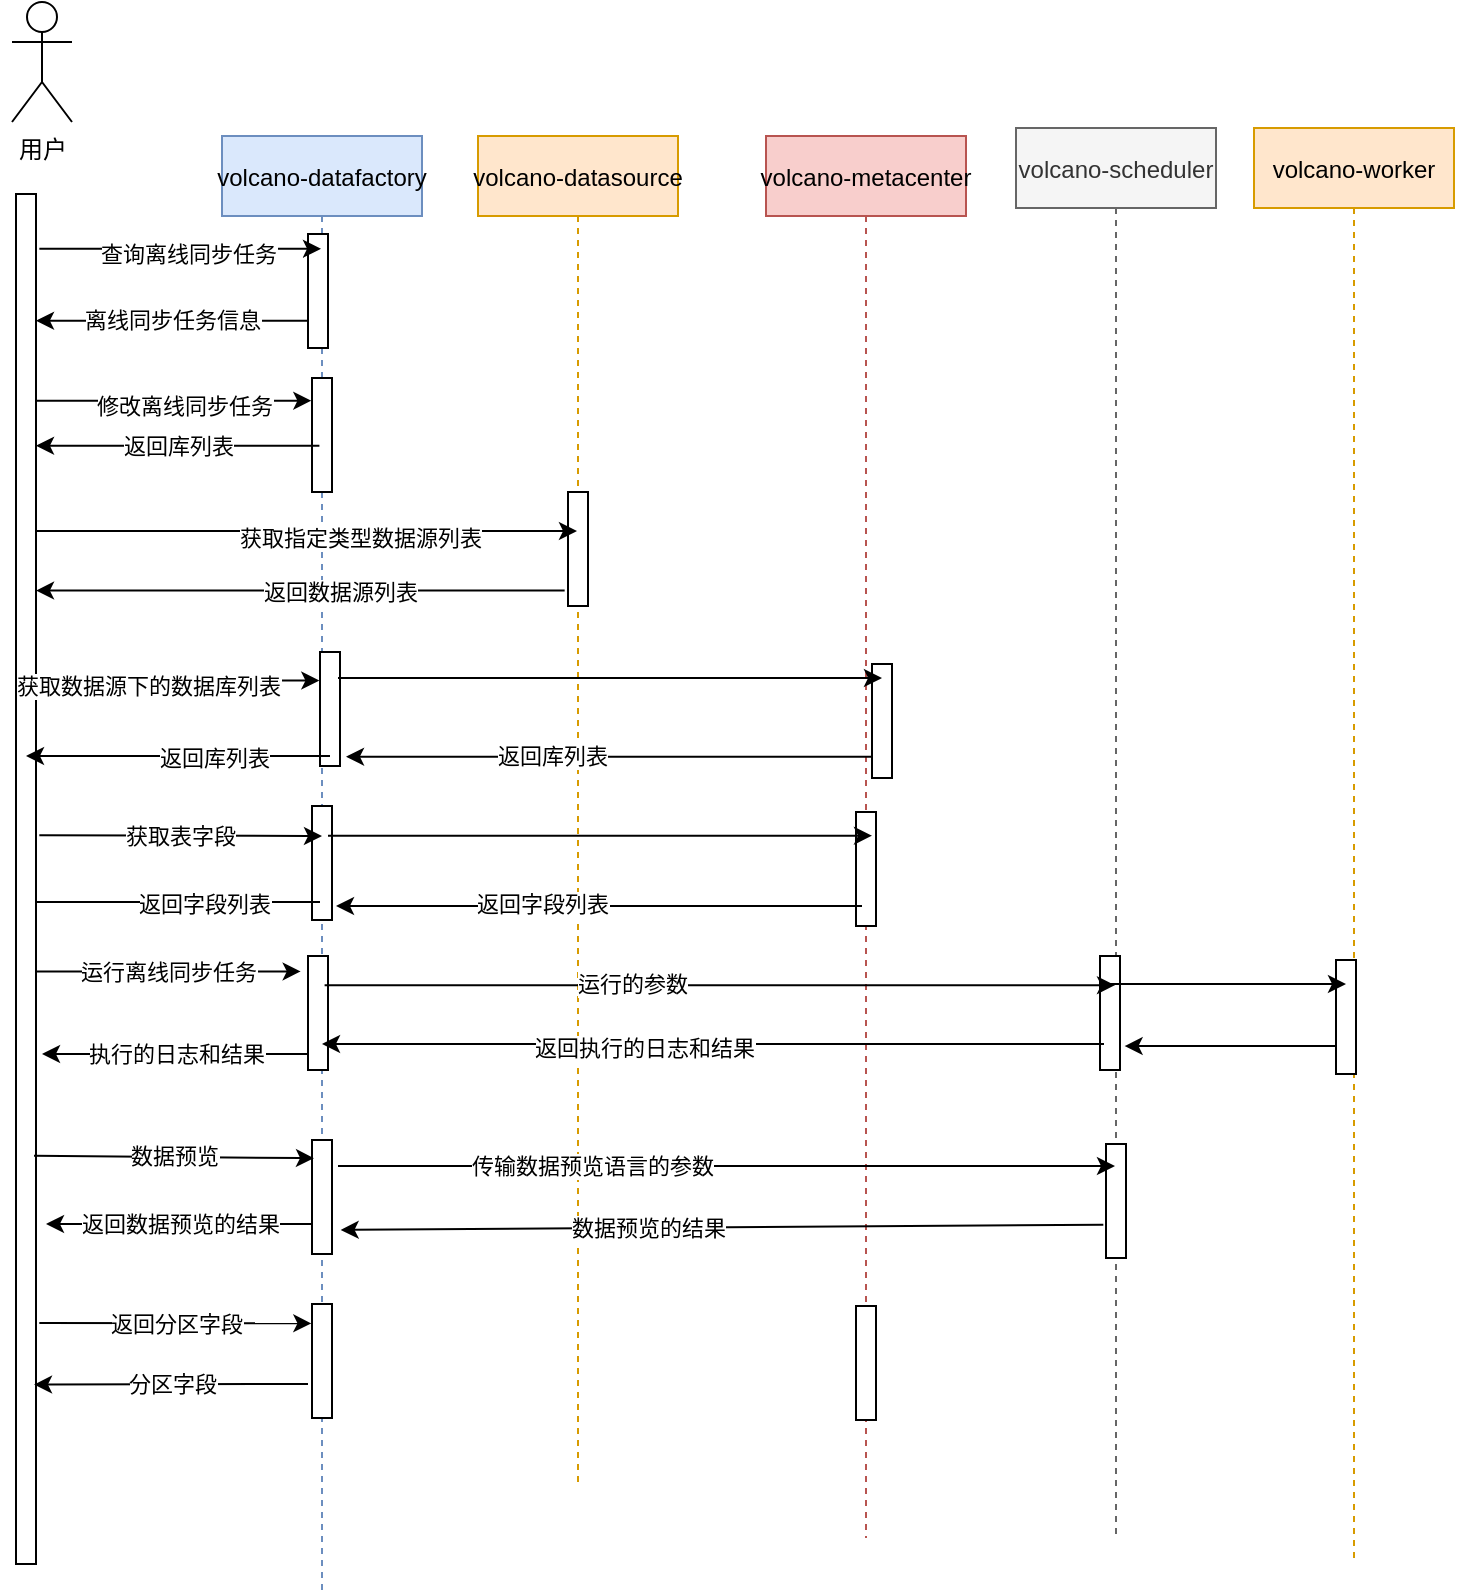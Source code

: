 <mxfile version="16.2.1" type="github">
  <diagram id="kgpKYQtTHZ0yAKxKKP6v" name="Page-1">
    <mxGraphModel dx="1261" dy="4119" grid="0" gridSize="10" guides="1" tooltips="1" connect="1" arrows="1" fold="1" page="1" pageScale="1" pageWidth="2339" pageHeight="3300" math="0" shadow="0">
      <root>
        <mxCell id="0" />
        <mxCell id="1" parent="0" />
        <mxCell id="3nuBFxr9cyL0pnOWT2aG-1" value="volcano-datafactory" style="shape=umlLifeline;perimeter=lifelinePerimeter;container=1;collapsible=0;recursiveResize=0;rounded=0;shadow=0;strokeWidth=1;fillColor=#dae8fc;strokeColor=#6c8ebf;" parent="1" vertex="1">
          <mxGeometry x="249" y="46" width="100" height="727" as="geometry" />
        </mxCell>
        <mxCell id="-eaRwASQvT9Frj3Xb0qR-25" value="" style="points=[];perimeter=orthogonalPerimeter;rounded=0;shadow=0;strokeWidth=1;" vertex="1" parent="3nuBFxr9cyL0pnOWT2aG-1">
          <mxGeometry x="49" y="258" width="10" height="57" as="geometry" />
        </mxCell>
        <mxCell id="-eaRwASQvT9Frj3Xb0qR-36" value="" style="points=[];perimeter=orthogonalPerimeter;rounded=0;shadow=0;strokeWidth=1;" vertex="1" parent="3nuBFxr9cyL0pnOWT2aG-1">
          <mxGeometry x="45" y="121" width="10" height="57" as="geometry" />
        </mxCell>
        <mxCell id="-eaRwASQvT9Frj3Xb0qR-41" value="" style="points=[];perimeter=orthogonalPerimeter;rounded=0;shadow=0;strokeWidth=1;" vertex="1" parent="3nuBFxr9cyL0pnOWT2aG-1">
          <mxGeometry x="43" y="49" width="10" height="57" as="geometry" />
        </mxCell>
        <mxCell id="-eaRwASQvT9Frj3Xb0qR-44" value="" style="points=[];perimeter=orthogonalPerimeter;rounded=0;shadow=0;strokeWidth=1;" vertex="1" parent="3nuBFxr9cyL0pnOWT2aG-1">
          <mxGeometry x="43" y="410" width="10" height="57" as="geometry" />
        </mxCell>
        <mxCell id="-eaRwASQvT9Frj3Xb0qR-61" value="" style="points=[];perimeter=orthogonalPerimeter;rounded=0;shadow=0;strokeWidth=1;" vertex="1" parent="3nuBFxr9cyL0pnOWT2aG-1">
          <mxGeometry x="45" y="335" width="10" height="57" as="geometry" />
        </mxCell>
        <mxCell id="-eaRwASQvT9Frj3Xb0qR-68" value="" style="endArrow=classic;html=1;rounded=0;" edge="1" parent="3nuBFxr9cyL0pnOWT2aG-1">
          <mxGeometry width="50" height="50" relative="1" as="geometry">
            <mxPoint x="49" y="383" as="sourcePoint" />
            <mxPoint x="-103" y="383" as="targetPoint" />
          </mxGeometry>
        </mxCell>
        <mxCell id="-eaRwASQvT9Frj3Xb0qR-69" value="返回字段列表" style="edgeLabel;html=1;align=center;verticalAlign=middle;resizable=0;points=[];" vertex="1" connectable="0" parent="-eaRwASQvT9Frj3Xb0qR-68">
          <mxGeometry x="-0.219" y="1" relative="1" as="geometry">
            <mxPoint x="1" as="offset" />
          </mxGeometry>
        </mxCell>
        <mxCell id="-eaRwASQvT9Frj3Xb0qR-71" value="" style="points=[];perimeter=orthogonalPerimeter;rounded=0;shadow=0;strokeWidth=1;" vertex="1" parent="3nuBFxr9cyL0pnOWT2aG-1">
          <mxGeometry x="45" y="502" width="10" height="57" as="geometry" />
        </mxCell>
        <mxCell id="-eaRwASQvT9Frj3Xb0qR-79" value="返回数据预览的结果" style="endArrow=classic;html=1;rounded=0;exitX=0;exitY=0.86;exitDx=0;exitDy=0;exitPerimeter=0;" edge="1" parent="3nuBFxr9cyL0pnOWT2aG-1">
          <mxGeometry width="50" height="50" relative="1" as="geometry">
            <mxPoint x="45" y="544.02" as="sourcePoint" />
            <mxPoint x="-88" y="544" as="targetPoint" />
          </mxGeometry>
        </mxCell>
        <mxCell id="-eaRwASQvT9Frj3Xb0qR-82" value="" style="points=[];perimeter=orthogonalPerimeter;rounded=0;shadow=0;strokeWidth=1;" vertex="1" parent="3nuBFxr9cyL0pnOWT2aG-1">
          <mxGeometry x="45" y="584" width="10" height="57" as="geometry" />
        </mxCell>
        <mxCell id="3nuBFxr9cyL0pnOWT2aG-5" value="volcano-metacenter" style="shape=umlLifeline;perimeter=lifelinePerimeter;container=1;collapsible=0;recursiveResize=0;rounded=0;shadow=0;strokeWidth=1;fillColor=#f8cecc;strokeColor=#b85450;" parent="1" vertex="1">
          <mxGeometry x="521" y="46" width="100" height="701" as="geometry" />
        </mxCell>
        <mxCell id="-eaRwASQvT9Frj3Xb0qR-29" value="" style="points=[];perimeter=orthogonalPerimeter;rounded=0;shadow=0;strokeWidth=1;" vertex="1" parent="3nuBFxr9cyL0pnOWT2aG-5">
          <mxGeometry x="53" y="264" width="10" height="57" as="geometry" />
        </mxCell>
        <mxCell id="-eaRwASQvT9Frj3Xb0qR-63" value="" style="points=[];perimeter=orthogonalPerimeter;rounded=0;shadow=0;strokeWidth=1;" vertex="1" parent="3nuBFxr9cyL0pnOWT2aG-5">
          <mxGeometry x="45" y="338" width="10" height="57" as="geometry" />
        </mxCell>
        <mxCell id="-eaRwASQvT9Frj3Xb0qR-81" value="" style="points=[];perimeter=orthogonalPerimeter;rounded=0;shadow=0;strokeWidth=1;" vertex="1" parent="3nuBFxr9cyL0pnOWT2aG-5">
          <mxGeometry x="45" y="585" width="10" height="57" as="geometry" />
        </mxCell>
        <mxCell id="-eaRwASQvT9Frj3Xb0qR-2" value="用户" style="shape=umlActor;verticalLabelPosition=bottom;verticalAlign=top;html=1;outlineConnect=0;" vertex="1" parent="1">
          <mxGeometry x="144" y="-21" width="30" height="60" as="geometry" />
        </mxCell>
        <mxCell id="-eaRwASQvT9Frj3Xb0qR-9" value="volcano-datasource" style="shape=umlLifeline;perimeter=lifelinePerimeter;container=1;collapsible=0;recursiveResize=0;rounded=0;shadow=0;strokeWidth=1;fillColor=#ffe6cc;strokeColor=#d79b00;" vertex="1" parent="1">
          <mxGeometry x="377" y="46" width="100" height="675" as="geometry" />
        </mxCell>
        <mxCell id="-eaRwASQvT9Frj3Xb0qR-19" value="" style="points=[];perimeter=orthogonalPerimeter;rounded=0;shadow=0;strokeWidth=1;" vertex="1" parent="-eaRwASQvT9Frj3Xb0qR-9">
          <mxGeometry x="45" y="178" width="10" height="57" as="geometry" />
        </mxCell>
        <mxCell id="-eaRwASQvT9Frj3Xb0qR-64" value="" style="endArrow=classic;html=1;rounded=0;exitX=0.9;exitY=0.228;exitDx=0;exitDy=0;exitPerimeter=0;" edge="1" parent="-eaRwASQvT9Frj3Xb0qR-9">
          <mxGeometry width="50" height="50" relative="1" as="geometry">
            <mxPoint x="-75" y="349.836" as="sourcePoint" />
            <mxPoint x="197" y="349.84" as="targetPoint" />
          </mxGeometry>
        </mxCell>
        <mxCell id="-eaRwASQvT9Frj3Xb0qR-11" value="volcano-worker" style="shape=umlLifeline;perimeter=lifelinePerimeter;container=1;collapsible=0;recursiveResize=0;rounded=0;shadow=0;strokeWidth=1;fillColor=#ffe6cc;strokeColor=#d79b00;" vertex="1" parent="1">
          <mxGeometry x="765" y="42" width="100" height="716" as="geometry" />
        </mxCell>
        <mxCell id="-eaRwASQvT9Frj3Xb0qR-52" value="" style="points=[];perimeter=orthogonalPerimeter;rounded=0;shadow=0;strokeWidth=1;" vertex="1" parent="-eaRwASQvT9Frj3Xb0qR-11">
          <mxGeometry x="41" y="416" width="10" height="57" as="geometry" />
        </mxCell>
        <mxCell id="-eaRwASQvT9Frj3Xb0qR-13" value="volcano-scheduler" style="shape=umlLifeline;perimeter=lifelinePerimeter;container=1;collapsible=0;recursiveResize=0;rounded=0;shadow=0;strokeWidth=1;fillColor=#f5f5f5;fontColor=#333333;strokeColor=#666666;" vertex="1" parent="1">
          <mxGeometry x="646" y="42" width="100" height="704" as="geometry" />
        </mxCell>
        <mxCell id="-eaRwASQvT9Frj3Xb0qR-46" value="" style="points=[];perimeter=orthogonalPerimeter;rounded=0;shadow=0;strokeWidth=1;" vertex="1" parent="-eaRwASQvT9Frj3Xb0qR-13">
          <mxGeometry x="42" y="414" width="10" height="57" as="geometry" />
        </mxCell>
        <mxCell id="-eaRwASQvT9Frj3Xb0qR-74" value="" style="points=[];perimeter=orthogonalPerimeter;rounded=0;shadow=0;strokeWidth=1;" vertex="1" parent="-eaRwASQvT9Frj3Xb0qR-13">
          <mxGeometry x="45" y="508" width="10" height="57" as="geometry" />
        </mxCell>
        <mxCell id="-eaRwASQvT9Frj3Xb0qR-14" value="" style="points=[];perimeter=orthogonalPerimeter;rounded=0;shadow=0;strokeWidth=1;" vertex="1" parent="1">
          <mxGeometry x="146" y="75" width="10" height="685" as="geometry" />
        </mxCell>
        <mxCell id="-eaRwASQvT9Frj3Xb0qR-21" value="" style="endArrow=classic;html=1;rounded=0;exitX=1.033;exitY=0.246;exitDx=0;exitDy=0;exitPerimeter=0;" edge="1" parent="1" source="-eaRwASQvT9Frj3Xb0qR-14" target="-eaRwASQvT9Frj3Xb0qR-9">
          <mxGeometry width="50" height="50" relative="1" as="geometry">
            <mxPoint x="160" y="116" as="sourcePoint" />
            <mxPoint x="533" y="327" as="targetPoint" />
          </mxGeometry>
        </mxCell>
        <mxCell id="-eaRwASQvT9Frj3Xb0qR-22" value="获取指定类型数据源列表" style="edgeLabel;html=1;align=center;verticalAlign=middle;resizable=0;points=[];" vertex="1" connectable="0" parent="-eaRwASQvT9Frj3Xb0qR-21">
          <mxGeometry x="0.192" y="-3" relative="1" as="geometry">
            <mxPoint as="offset" />
          </mxGeometry>
        </mxCell>
        <mxCell id="-eaRwASQvT9Frj3Xb0qR-23" value="" style="endArrow=classic;html=1;rounded=0;exitX=-0.167;exitY=0.865;exitDx=0;exitDy=0;exitPerimeter=0;" edge="1" parent="1" source="-eaRwASQvT9Frj3Xb0qR-19" target="-eaRwASQvT9Frj3Xb0qR-14">
          <mxGeometry width="50" height="50" relative="1" as="geometry">
            <mxPoint x="230" y="219" as="sourcePoint" />
            <mxPoint x="280" y="169" as="targetPoint" />
          </mxGeometry>
        </mxCell>
        <mxCell id="-eaRwASQvT9Frj3Xb0qR-24" value="返回数据源列表" style="edgeLabel;html=1;align=center;verticalAlign=middle;resizable=0;points=[];" vertex="1" connectable="0" parent="-eaRwASQvT9Frj3Xb0qR-23">
          <mxGeometry x="-0.147" relative="1" as="geometry">
            <mxPoint as="offset" />
          </mxGeometry>
        </mxCell>
        <mxCell id="-eaRwASQvT9Frj3Xb0qR-26" value="" style="endArrow=classic;html=1;rounded=0;entryX=-0.033;entryY=0.251;entryDx=0;entryDy=0;entryPerimeter=0;" edge="1" parent="1" source="-eaRwASQvT9Frj3Xb0qR-14" target="-eaRwASQvT9Frj3Xb0qR-25">
          <mxGeometry width="50" height="50" relative="1" as="geometry">
            <mxPoint x="160" y="385" as="sourcePoint" />
            <mxPoint x="533" y="321" as="targetPoint" />
          </mxGeometry>
        </mxCell>
        <mxCell id="-eaRwASQvT9Frj3Xb0qR-27" value="获取数据源下的数据库列表" style="edgeLabel;html=1;align=center;verticalAlign=middle;resizable=0;points=[];" vertex="1" connectable="0" parent="-eaRwASQvT9Frj3Xb0qR-26">
          <mxGeometry x="-0.213" relative="1" as="geometry">
            <mxPoint y="2" as="offset" />
          </mxGeometry>
        </mxCell>
        <mxCell id="-eaRwASQvT9Frj3Xb0qR-31" value="" style="endArrow=classic;html=1;rounded=0;entryX=1.3;entryY=0.918;entryDx=0;entryDy=0;entryPerimeter=0;" edge="1" parent="1" source="-eaRwASQvT9Frj3Xb0qR-29" target="-eaRwASQvT9Frj3Xb0qR-25">
          <mxGeometry width="50" height="50" relative="1" as="geometry">
            <mxPoint x="483" y="371" as="sourcePoint" />
            <mxPoint x="533" y="321" as="targetPoint" />
          </mxGeometry>
        </mxCell>
        <mxCell id="-eaRwASQvT9Frj3Xb0qR-32" value="返回库列表" style="edgeLabel;html=1;align=center;verticalAlign=middle;resizable=0;points=[];" vertex="1" connectable="0" parent="-eaRwASQvT9Frj3Xb0qR-31">
          <mxGeometry x="0.217" y="-1" relative="1" as="geometry">
            <mxPoint as="offset" />
          </mxGeometry>
        </mxCell>
        <mxCell id="-eaRwASQvT9Frj3Xb0qR-35" value="返回库列表" style="endArrow=classic;html=1;rounded=0;exitX=0.487;exitY=0.213;exitDx=0;exitDy=0;exitPerimeter=0;" edge="1" parent="1" source="3nuBFxr9cyL0pnOWT2aG-1" target="-eaRwASQvT9Frj3Xb0qR-14">
          <mxGeometry width="50" height="50" relative="1" as="geometry">
            <mxPoint x="483" y="371" as="sourcePoint" />
            <mxPoint x="533" y="321" as="targetPoint" />
          </mxGeometry>
        </mxCell>
        <mxCell id="-eaRwASQvT9Frj3Xb0qR-39" value="" style="endArrow=classic;html=1;rounded=0;entryX=-0.033;entryY=0.199;entryDx=0;entryDy=0;entryPerimeter=0;" edge="1" parent="1" source="-eaRwASQvT9Frj3Xb0qR-14" target="-eaRwASQvT9Frj3Xb0qR-36">
          <mxGeometry width="50" height="50" relative="1" as="geometry">
            <mxPoint x="148" y="319" as="sourcePoint" />
            <mxPoint x="198" y="269" as="targetPoint" />
          </mxGeometry>
        </mxCell>
        <mxCell id="-eaRwASQvT9Frj3Xb0qR-40" value="修改离线同步任务" style="edgeLabel;html=1;align=center;verticalAlign=middle;resizable=0;points=[];" vertex="1" connectable="0" parent="-eaRwASQvT9Frj3Xb0qR-39">
          <mxGeometry x="-0.411" y="-1" relative="1" as="geometry">
            <mxPoint x="33" y="1" as="offset" />
          </mxGeometry>
        </mxCell>
        <mxCell id="-eaRwASQvT9Frj3Xb0qR-45" value="运行离线同步任务" style="endArrow=classic;html=1;rounded=0;entryX=-0.367;entryY=0.135;entryDx=0;entryDy=0;entryPerimeter=0;" edge="1" parent="1" source="-eaRwASQvT9Frj3Xb0qR-14" target="-eaRwASQvT9Frj3Xb0qR-44">
          <mxGeometry width="50" height="50" relative="1" as="geometry">
            <mxPoint x="483" y="371" as="sourcePoint" />
            <mxPoint x="533" y="321" as="targetPoint" />
          </mxGeometry>
        </mxCell>
        <mxCell id="-eaRwASQvT9Frj3Xb0qR-47" value="" style="endArrow=classic;html=1;rounded=0;exitX=0.513;exitY=0.584;exitDx=0;exitDy=0;exitPerimeter=0;" edge="1" parent="1" source="3nuBFxr9cyL0pnOWT2aG-1" target="-eaRwASQvT9Frj3Xb0qR-13">
          <mxGeometry width="50" height="50" relative="1" as="geometry">
            <mxPoint x="483" y="371" as="sourcePoint" />
            <mxPoint x="533" y="321" as="targetPoint" />
          </mxGeometry>
        </mxCell>
        <mxCell id="-eaRwASQvT9Frj3Xb0qR-49" value="运行的参数" style="edgeLabel;html=1;align=center;verticalAlign=middle;resizable=0;points=[];" vertex="1" connectable="0" parent="-eaRwASQvT9Frj3Xb0qR-47">
          <mxGeometry x="-0.226" y="1" relative="1" as="geometry">
            <mxPoint as="offset" />
          </mxGeometry>
        </mxCell>
        <mxCell id="-eaRwASQvT9Frj3Xb0qR-50" value="" style="endArrow=classic;html=1;rounded=0;exitX=0.2;exitY=0.772;exitDx=0;exitDy=0;exitPerimeter=0;" edge="1" parent="1" source="-eaRwASQvT9Frj3Xb0qR-46" target="3nuBFxr9cyL0pnOWT2aG-1">
          <mxGeometry width="50" height="50" relative="1" as="geometry">
            <mxPoint x="483" y="422" as="sourcePoint" />
            <mxPoint x="533" y="372" as="targetPoint" />
          </mxGeometry>
        </mxCell>
        <mxCell id="-eaRwASQvT9Frj3Xb0qR-51" value="返回执行的日志和结果" style="edgeLabel;html=1;align=center;verticalAlign=middle;resizable=0;points=[];" vertex="1" connectable="0" parent="-eaRwASQvT9Frj3Xb0qR-50">
          <mxGeometry x="0.179" y="2" relative="1" as="geometry">
            <mxPoint as="offset" />
          </mxGeometry>
        </mxCell>
        <mxCell id="-eaRwASQvT9Frj3Xb0qR-53" value="" style="endArrow=classic;html=1;rounded=0;" edge="1" parent="1">
          <mxGeometry width="50" height="50" relative="1" as="geometry">
            <mxPoint x="692" y="470" as="sourcePoint" />
            <mxPoint x="811" y="470" as="targetPoint" />
          </mxGeometry>
        </mxCell>
        <mxCell id="-eaRwASQvT9Frj3Xb0qR-54" value="" style="endArrow=classic;html=1;rounded=0;entryX=0.543;entryY=0.652;entryDx=0;entryDy=0;entryPerimeter=0;" edge="1" parent="1" source="-eaRwASQvT9Frj3Xb0qR-52" target="-eaRwASQvT9Frj3Xb0qR-13">
          <mxGeometry width="50" height="50" relative="1" as="geometry">
            <mxPoint x="702" y="529" as="sourcePoint" />
            <mxPoint x="821" y="529" as="targetPoint" />
          </mxGeometry>
        </mxCell>
        <mxCell id="-eaRwASQvT9Frj3Xb0qR-55" value="执行的日志和结果" style="endArrow=classic;html=1;rounded=0;exitX=0;exitY=0.86;exitDx=0;exitDy=0;exitPerimeter=0;" edge="1" parent="1" source="-eaRwASQvT9Frj3Xb0qR-44">
          <mxGeometry width="50" height="50" relative="1" as="geometry">
            <mxPoint x="483" y="429" as="sourcePoint" />
            <mxPoint x="159" y="505" as="targetPoint" />
          </mxGeometry>
        </mxCell>
        <mxCell id="-eaRwASQvT9Frj3Xb0qR-42" value="" style="endArrow=classic;html=1;rounded=0;exitX=1.167;exitY=0.04;exitDx=0;exitDy=0;exitPerimeter=0;" edge="1" parent="1" source="-eaRwASQvT9Frj3Xb0qR-14" target="3nuBFxr9cyL0pnOWT2aG-1">
          <mxGeometry width="50" height="50" relative="1" as="geometry">
            <mxPoint x="143.5" y="394" as="sourcePoint" />
            <mxPoint x="294" y="394" as="targetPoint" />
          </mxGeometry>
        </mxCell>
        <mxCell id="-eaRwASQvT9Frj3Xb0qR-43" value="查询离线同步任务" style="edgeLabel;html=1;align=center;verticalAlign=middle;resizable=0;points=[];" vertex="1" connectable="0" parent="-eaRwASQvT9Frj3Xb0qR-42">
          <mxGeometry x="-0.411" y="-1" relative="1" as="geometry">
            <mxPoint x="33" y="1" as="offset" />
          </mxGeometry>
        </mxCell>
        <mxCell id="-eaRwASQvT9Frj3Xb0qR-56" value="离线同步任务信息" style="endArrow=classic;html=1;rounded=0;exitX=0.033;exitY=0.76;exitDx=0;exitDy=0;exitPerimeter=0;" edge="1" parent="1" source="-eaRwASQvT9Frj3Xb0qR-41" target="-eaRwASQvT9Frj3Xb0qR-14">
          <mxGeometry width="50" height="50" relative="1" as="geometry">
            <mxPoint x="292.0" y="422.995" as="sourcePoint" />
            <mxPoint x="150.3" y="422.995" as="targetPoint" />
            <Array as="points" />
          </mxGeometry>
        </mxCell>
        <mxCell id="-eaRwASQvT9Frj3Xb0qR-58" value="" style="endArrow=classic;html=1;rounded=0;exitX=0.9;exitY=0.228;exitDx=0;exitDy=0;exitPerimeter=0;" edge="1" parent="1" source="-eaRwASQvT9Frj3Xb0qR-25">
          <mxGeometry width="50" height="50" relative="1" as="geometry">
            <mxPoint x="483" y="459" as="sourcePoint" />
            <mxPoint x="579" y="317" as="targetPoint" />
          </mxGeometry>
        </mxCell>
        <mxCell id="-eaRwASQvT9Frj3Xb0qR-59" value="" style="endArrow=classic;html=1;rounded=0;" edge="1" parent="1">
          <mxGeometry width="50" height="50" relative="1" as="geometry">
            <mxPoint x="303" y="356" as="sourcePoint" />
            <mxPoint x="151" y="356" as="targetPoint" />
          </mxGeometry>
        </mxCell>
        <mxCell id="-eaRwASQvT9Frj3Xb0qR-60" value="返回库列表" style="edgeLabel;html=1;align=center;verticalAlign=middle;resizable=0;points=[];" vertex="1" connectable="0" parent="-eaRwASQvT9Frj3Xb0qR-59">
          <mxGeometry x="-0.219" y="1" relative="1" as="geometry">
            <mxPoint x="1" as="offset" />
          </mxGeometry>
        </mxCell>
        <mxCell id="-eaRwASQvT9Frj3Xb0qR-62" value="获取表字段" style="endArrow=classic;html=1;rounded=0;exitX=1.167;exitY=0.468;exitDx=0;exitDy=0;exitPerimeter=0;" edge="1" parent="1" source="-eaRwASQvT9Frj3Xb0qR-14">
          <mxGeometry width="50" height="50" relative="1" as="geometry">
            <mxPoint x="483" y="481" as="sourcePoint" />
            <mxPoint x="299" y="396" as="targetPoint" />
          </mxGeometry>
        </mxCell>
        <mxCell id="-eaRwASQvT9Frj3Xb0qR-65" value="" style="endArrow=classic;html=1;rounded=0;entryX=1.3;entryY=0.918;entryDx=0;entryDy=0;entryPerimeter=0;" edge="1" parent="1">
          <mxGeometry width="50" height="50" relative="1" as="geometry">
            <mxPoint x="569" y="430.996" as="sourcePoint" />
            <mxPoint x="306" y="430.996" as="targetPoint" />
          </mxGeometry>
        </mxCell>
        <mxCell id="-eaRwASQvT9Frj3Xb0qR-66" value="返回字段列表" style="edgeLabel;html=1;align=center;verticalAlign=middle;resizable=0;points=[];" vertex="1" connectable="0" parent="-eaRwASQvT9Frj3Xb0qR-65">
          <mxGeometry x="0.217" y="-1" relative="1" as="geometry">
            <mxPoint as="offset" />
          </mxGeometry>
        </mxCell>
        <mxCell id="-eaRwASQvT9Frj3Xb0qR-72" value="数据预览" style="endArrow=classic;html=1;rounded=0;exitX=0.9;exitY=0.702;exitDx=0;exitDy=0;exitPerimeter=0;entryX=0.46;entryY=0.703;entryDx=0;entryDy=0;entryPerimeter=0;" edge="1" parent="1" source="-eaRwASQvT9Frj3Xb0qR-14" target="3nuBFxr9cyL0pnOWT2aG-1">
          <mxGeometry width="50" height="50" relative="1" as="geometry">
            <mxPoint x="483" y="473" as="sourcePoint" />
            <mxPoint x="533" y="423" as="targetPoint" />
            <Array as="points" />
          </mxGeometry>
        </mxCell>
        <mxCell id="-eaRwASQvT9Frj3Xb0qR-75" value="" style="endArrow=classic;html=1;rounded=0;exitX=1.3;exitY=0.228;exitDx=0;exitDy=0;exitPerimeter=0;" edge="1" parent="1" source="-eaRwASQvT9Frj3Xb0qR-71" target="-eaRwASQvT9Frj3Xb0qR-13">
          <mxGeometry width="50" height="50" relative="1" as="geometry">
            <mxPoint x="483" y="473" as="sourcePoint" />
            <mxPoint x="533" y="423" as="targetPoint" />
          </mxGeometry>
        </mxCell>
        <mxCell id="-eaRwASQvT9Frj3Xb0qR-80" value="传输数据预览语言的参数" style="edgeLabel;html=1;align=center;verticalAlign=middle;resizable=0;points=[];" vertex="1" connectable="0" parent="-eaRwASQvT9Frj3Xb0qR-75">
          <mxGeometry x="-0.348" relative="1" as="geometry">
            <mxPoint as="offset" />
          </mxGeometry>
        </mxCell>
        <mxCell id="-eaRwASQvT9Frj3Xb0qR-76" value="" style="endArrow=classic;html=1;rounded=0;exitX=-0.133;exitY=0.708;exitDx=0;exitDy=0;exitPerimeter=0;entryX=1.433;entryY=0.789;entryDx=0;entryDy=0;entryPerimeter=0;" edge="1" parent="1" source="-eaRwASQvT9Frj3Xb0qR-74" target="-eaRwASQvT9Frj3Xb0qR-71">
          <mxGeometry width="50" height="50" relative="1" as="geometry">
            <mxPoint x="483" y="473" as="sourcePoint" />
            <mxPoint x="533" y="423" as="targetPoint" />
          </mxGeometry>
        </mxCell>
        <mxCell id="-eaRwASQvT9Frj3Xb0qR-78" value="数据预览的结果" style="edgeLabel;html=1;align=center;verticalAlign=middle;resizable=0;points=[];" vertex="1" connectable="0" parent="-eaRwASQvT9Frj3Xb0qR-76">
          <mxGeometry x="0.196" relative="1" as="geometry">
            <mxPoint as="offset" />
          </mxGeometry>
        </mxCell>
        <mxCell id="-eaRwASQvT9Frj3Xb0qR-83" value="返回分区字段" style="endArrow=classic;html=1;rounded=0;exitX=1.167;exitY=0.824;exitDx=0;exitDy=0;exitPerimeter=0;entryX=-0.033;entryY=0.17;entryDx=0;entryDy=0;entryPerimeter=0;" edge="1" parent="1" source="-eaRwASQvT9Frj3Xb0qR-14" target="-eaRwASQvT9Frj3Xb0qR-82">
          <mxGeometry width="50" height="50" relative="1" as="geometry">
            <mxPoint x="483" y="473" as="sourcePoint" />
            <mxPoint x="533" y="423" as="targetPoint" />
          </mxGeometry>
        </mxCell>
        <mxCell id="-eaRwASQvT9Frj3Xb0qR-84" value="分区字段" style="endArrow=classic;html=1;rounded=0;entryX=0.9;entryY=0.869;entryDx=0;entryDy=0;entryPerimeter=0;" edge="1" parent="1" target="-eaRwASQvT9Frj3Xb0qR-14">
          <mxGeometry width="50" height="50" relative="1" as="geometry">
            <mxPoint x="292" y="670" as="sourcePoint" />
            <mxPoint x="303.67" y="649.69" as="targetPoint" />
          </mxGeometry>
        </mxCell>
      </root>
    </mxGraphModel>
  </diagram>
</mxfile>

